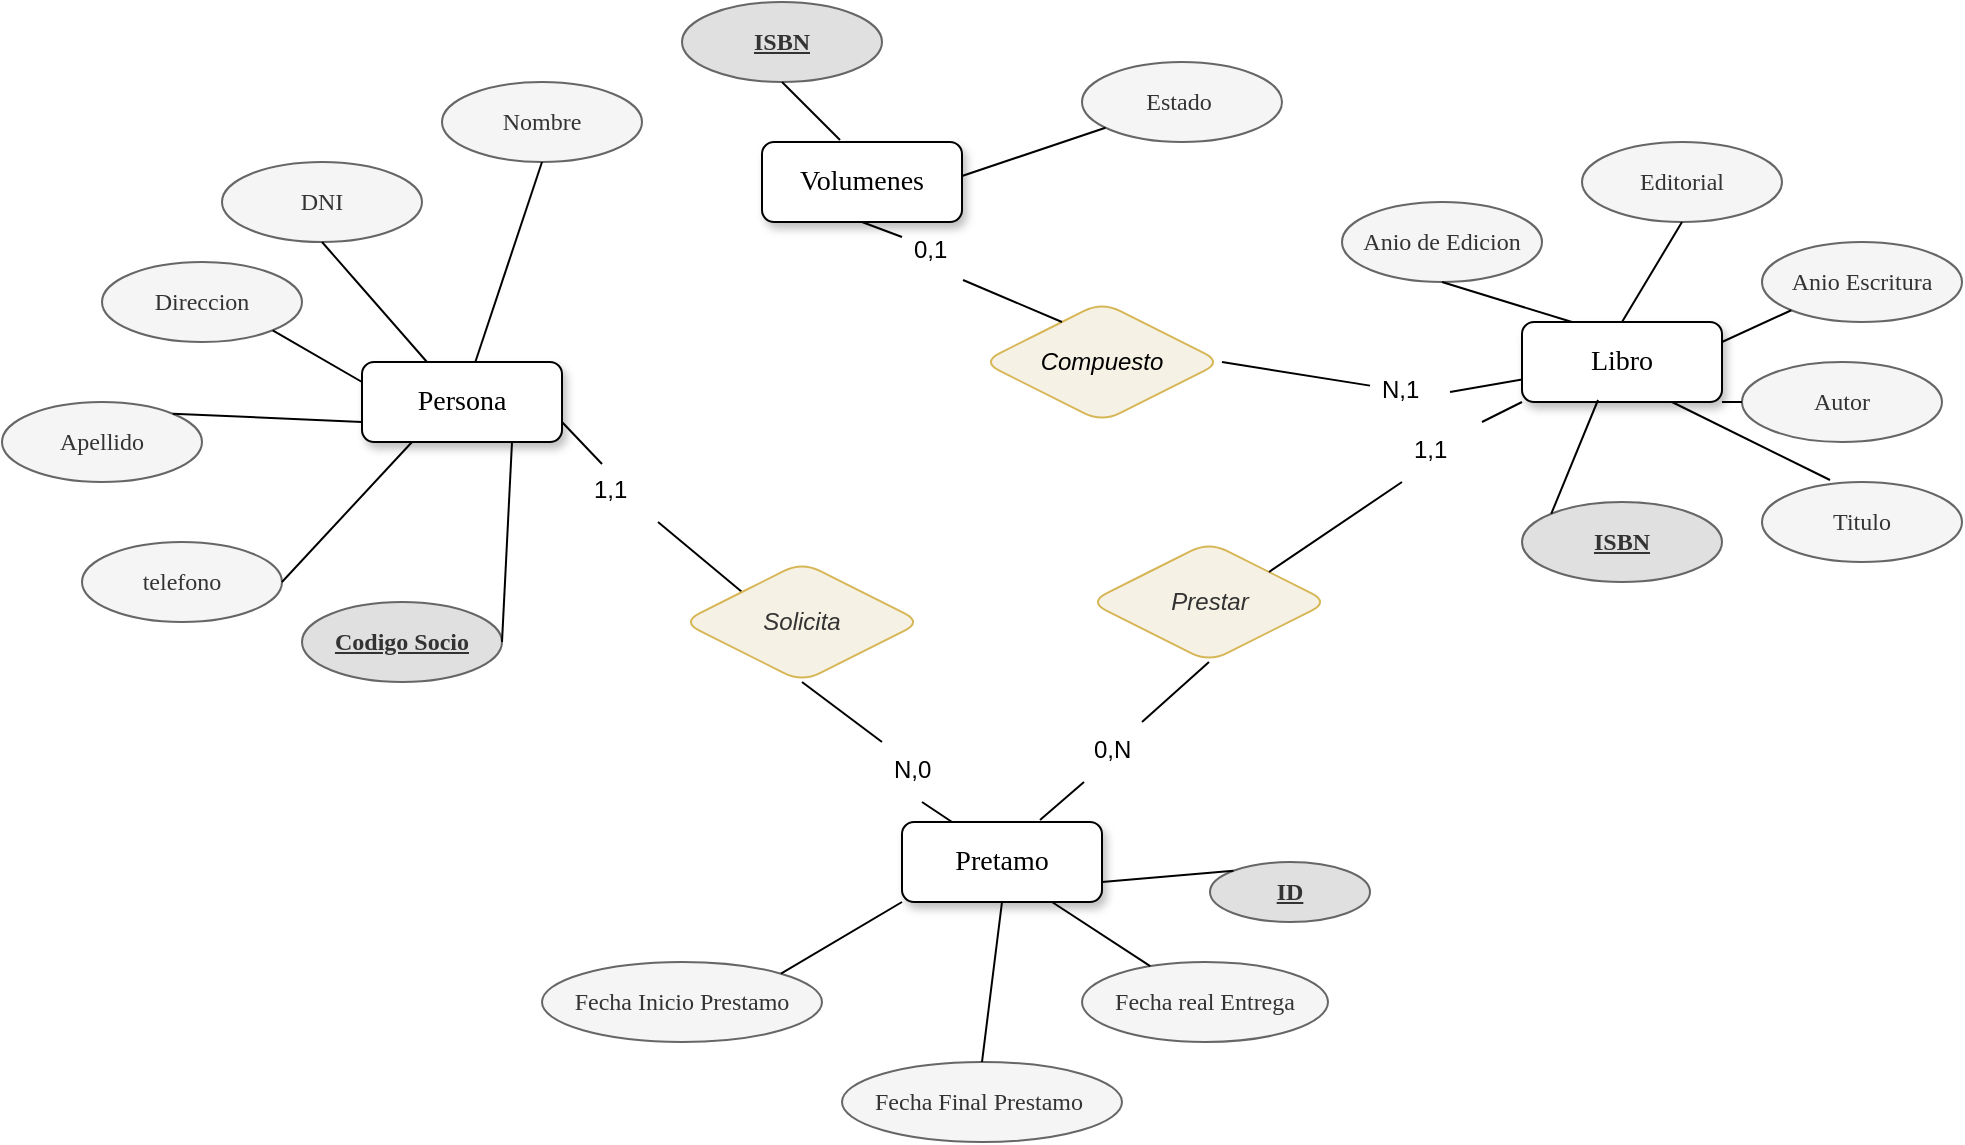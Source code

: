 <mxfile version="22.0.4" type="github">
  <diagram name="Página-1" id="GGuaCN20DpNZ9yj8Dpp0">
    <mxGraphModel dx="2213" dy="751" grid="1" gridSize="10" guides="1" tooltips="1" connect="1" arrows="1" fold="1" page="1" pageScale="1" pageWidth="827" pageHeight="1169" math="0" shadow="0">
      <root>
        <object label="" StyleMaza="" id="0">
          <mxCell />
        </object>
        <mxCell id="1" parent="0" />
        <mxCell id="nZIubDTmoYv-M2Z3KSqX-1" value="Persona" style="whiteSpace=wrap;html=1;align=center;fillStyle=auto;rounded=1;shadow=1;glass=0;strokeColor=default;labelBorderColor=none;labelBackgroundColor=none;fontSize=14;fontFamily=Comic Sans MS;" vertex="1" parent="1">
          <mxGeometry x="-90" y="390" width="100" height="40" as="geometry" />
        </mxCell>
        <mxCell id="nZIubDTmoYv-M2Z3KSqX-2" value="Libro" style="whiteSpace=wrap;html=1;align=center;rounded=1;shadow=1;labelBorderColor=none;labelBackgroundColor=none;fontSize=14;fontFamily=Comic Sans MS;" vertex="1" parent="1">
          <mxGeometry x="490" y="370" width="100" height="40" as="geometry" />
        </mxCell>
        <mxCell id="nZIubDTmoYv-M2Z3KSqX-3" value="Pretamo" style="whiteSpace=wrap;html=1;align=center;rounded=1;shadow=1;labelBorderColor=none;labelBackgroundColor=none;fontSize=14;fontFamily=Comic Sans MS;" vertex="1" parent="1">
          <mxGeometry x="180" y="620" width="100" height="40" as="geometry" />
        </mxCell>
        <mxCell id="nZIubDTmoYv-M2Z3KSqX-4" value="DNI" style="ellipse;whiteSpace=wrap;html=1;align=center;fillColor=#f5f5f5;fontColor=#333333;strokeColor=#666666;rounded=1;fontFamily=Comic Sans MS;" vertex="1" parent="1">
          <mxGeometry x="-160" y="290" width="100" height="40" as="geometry" />
        </mxCell>
        <mxCell id="nZIubDTmoYv-M2Z3KSqX-5" value="Codigo Socio" style="ellipse;whiteSpace=wrap;html=1;align=center;fontStyle=5;fillColor=#e0e0e0;fontColor=#333333;strokeColor=#666666;rounded=1;fontFamily=Comic Sans MS;" vertex="1" parent="1">
          <mxGeometry x="-120" y="510" width="100" height="40" as="geometry" />
        </mxCell>
        <mxCell id="nZIubDTmoYv-M2Z3KSqX-6" value="telefono" style="ellipse;whiteSpace=wrap;html=1;align=center;fillColor=#f5f5f5;fontColor=#333333;strokeColor=#666666;rounded=1;fontFamily=Comic Sans MS;" vertex="1" parent="1">
          <mxGeometry x="-230" y="480" width="100" height="40" as="geometry" />
        </mxCell>
        <mxCell id="nZIubDTmoYv-M2Z3KSqX-7" value="Direccion" style="ellipse;whiteSpace=wrap;html=1;align=center;fillColor=#f5f5f5;fontColor=#333333;strokeColor=#666666;rounded=1;fontFamily=Comic Sans MS;" vertex="1" parent="1">
          <mxGeometry x="-220" y="340" width="100" height="40" as="geometry" />
        </mxCell>
        <mxCell id="nZIubDTmoYv-M2Z3KSqX-8" value="Apellido" style="ellipse;whiteSpace=wrap;html=1;align=center;fillColor=#f5f5f5;fontColor=#333333;strokeColor=#666666;rounded=1;fontFamily=Comic Sans MS;" vertex="1" parent="1">
          <mxGeometry x="-270" y="410" width="100" height="40" as="geometry" />
        </mxCell>
        <mxCell id="nZIubDTmoYv-M2Z3KSqX-9" value="Nombre" style="ellipse;whiteSpace=wrap;html=1;align=center;fillColor=#f5f5f5;fontColor=#333333;strokeColor=#666666;rounded=1;fontFamily=Comic Sans MS;" vertex="1" parent="1">
          <mxGeometry x="-50" y="250" width="100" height="40" as="geometry" />
        </mxCell>
        <mxCell id="nZIubDTmoYv-M2Z3KSqX-10" value="Titulo" style="ellipse;whiteSpace=wrap;html=1;align=center;fillColor=#f5f5f5;strokeColor=#666666;fontColor=#333333;rounded=1;fontFamily=Comic Sans MS;" vertex="1" parent="1">
          <mxGeometry x="610" y="450" width="100" height="40" as="geometry" />
        </mxCell>
        <mxCell id="nZIubDTmoYv-M2Z3KSqX-11" value="Editorial" style="ellipse;whiteSpace=wrap;html=1;align=center;fillColor=#f5f5f5;strokeColor=#666666;fontColor=#333333;rounded=1;fontFamily=Comic Sans MS;" vertex="1" parent="1">
          <mxGeometry x="520" y="280" width="100" height="40" as="geometry" />
        </mxCell>
        <mxCell id="nZIubDTmoYv-M2Z3KSqX-12" value="Anio de Edicion" style="ellipse;whiteSpace=wrap;html=1;align=center;fillStyle=auto;strokeColor=#666666;fillColor=#f5f5f5;fontColor=#333333;rounded=1;fontFamily=Comic Sans MS;" vertex="1" parent="1">
          <mxGeometry x="400" y="310" width="100" height="40" as="geometry" />
        </mxCell>
        <mxCell id="nZIubDTmoYv-M2Z3KSqX-13" value="Autor" style="ellipse;whiteSpace=wrap;html=1;align=center;fillColor=#f5f5f5;strokeColor=#666666;fontColor=#333333;rounded=1;fontFamily=Comic Sans MS;" vertex="1" parent="1">
          <mxGeometry x="600" y="390" width="100" height="40" as="geometry" />
        </mxCell>
        <mxCell id="nZIubDTmoYv-M2Z3KSqX-14" value="ISBN" style="ellipse;whiteSpace=wrap;html=1;align=center;fontStyle=5;fillColor=#e0e0e0;strokeColor=#666666;fontColor=#333333;rounded=1;fontFamily=Comic Sans MS;" vertex="1" parent="1">
          <mxGeometry x="490" y="460" width="100" height="40" as="geometry" />
        </mxCell>
        <mxCell id="nZIubDTmoYv-M2Z3KSqX-15" value="Anio Escritura" style="ellipse;whiteSpace=wrap;html=1;align=center;fillColor=#f5f5f5;strokeColor=#666666;fontColor=#333333;rounded=1;fontFamily=Comic Sans MS;" vertex="1" parent="1">
          <mxGeometry x="610" y="330" width="100" height="40" as="geometry" />
        </mxCell>
        <mxCell id="nZIubDTmoYv-M2Z3KSqX-16" value="Fecha Inicio Prestamo" style="ellipse;whiteSpace=wrap;html=1;align=center;fillColor=#f5f5f5;strokeColor=#666666;fontColor=#333333;rounded=1;fontFamily=Comic Sans MS;" vertex="1" parent="1">
          <mxGeometry y="690" width="140" height="40" as="geometry" />
        </mxCell>
        <mxCell id="nZIubDTmoYv-M2Z3KSqX-17" value="Estado&amp;nbsp;" style="ellipse;whiteSpace=wrap;html=1;align=center;fillColor=#f5f5f5;fontColor=#333333;strokeColor=#666666;rounded=1;fontFamily=Comic Sans MS;" vertex="1" parent="1">
          <mxGeometry x="270" y="240" width="100" height="40" as="geometry" />
        </mxCell>
        <mxCell id="nZIubDTmoYv-M2Z3KSqX-18" value="Fecha Final Prestamo&amp;nbsp;" style="ellipse;whiteSpace=wrap;html=1;align=center;fillColor=#f5f5f5;strokeColor=#666666;fontColor=#333333;rounded=1;fontFamily=Comic Sans MS;" vertex="1" parent="1">
          <mxGeometry x="150" y="740" width="140" height="40" as="geometry" />
        </mxCell>
        <mxCell id="nZIubDTmoYv-M2Z3KSqX-19" value="Fecha real Entrega" style="ellipse;whiteSpace=wrap;html=1;align=center;fillColor=#f5f5f5;strokeColor=#666666;fontColor=#333333;rounded=1;fontFamily=Comic Sans MS;" vertex="1" parent="1">
          <mxGeometry x="270" y="690" width="123" height="40" as="geometry" />
        </mxCell>
        <mxCell id="nZIubDTmoYv-M2Z3KSqX-20" value="" style="endArrow=none;html=1;rounded=1;entryX=0.75;entryY=1;entryDx=0;entryDy=0;" edge="1" parent="1" source="nZIubDTmoYv-M2Z3KSqX-19" target="nZIubDTmoYv-M2Z3KSqX-3">
          <mxGeometry relative="1" as="geometry">
            <mxPoint x="330" y="490" as="sourcePoint" />
            <mxPoint x="250" y="670" as="targetPoint" />
          </mxGeometry>
        </mxCell>
        <mxCell id="nZIubDTmoYv-M2Z3KSqX-21" value="" style="endArrow=none;html=1;rounded=1;entryX=0;entryY=0;entryDx=0;entryDy=0;" edge="1" parent="1" source="nZIubDTmoYv-M2Z3KSqX-57" target="nZIubDTmoYv-M2Z3KSqX-25">
          <mxGeometry relative="1" as="geometry">
            <mxPoint x="250" y="620" as="sourcePoint" />
            <mxPoint x="50" y="510" as="targetPoint" />
          </mxGeometry>
        </mxCell>
        <mxCell id="nZIubDTmoYv-M2Z3KSqX-22" value="Prestar" style="shape=rhombus;perimeter=rhombusPerimeter;whiteSpace=wrap;html=1;align=center;fillColor=#f6f1e5;fontColor=#333333;strokeColor=#d6b656;fontStyle=2;rounded=1;" vertex="1" parent="1">
          <mxGeometry x="273.5" y="480" width="120" height="60" as="geometry" />
        </mxCell>
        <mxCell id="nZIubDTmoYv-M2Z3KSqX-23" value="" style="endArrow=none;html=1;rounded=1;entryX=0.5;entryY=1;entryDx=0;entryDy=0;" edge="1" parent="1" target="nZIubDTmoYv-M2Z3KSqX-22">
          <mxGeometry relative="1" as="geometry">
            <mxPoint x="300" y="570" as="sourcePoint" />
            <mxPoint x="480" y="610" as="targetPoint" />
          </mxGeometry>
        </mxCell>
        <mxCell id="nZIubDTmoYv-M2Z3KSqX-24" value="" style="endArrow=none;html=1;rounded=1;entryX=0;entryY=1;entryDx=0;entryDy=0;exitX=1;exitY=0;exitDx=0;exitDy=0;" edge="1" parent="1" source="nZIubDTmoYv-M2Z3KSqX-55" target="nZIubDTmoYv-M2Z3KSqX-2">
          <mxGeometry relative="1" as="geometry">
            <mxPoint x="320" y="610" as="sourcePoint" />
            <mxPoint x="480" y="610" as="targetPoint" />
          </mxGeometry>
        </mxCell>
        <mxCell id="nZIubDTmoYv-M2Z3KSqX-25" value="Solicita" style="shape=rhombus;perimeter=rhombusPerimeter;whiteSpace=wrap;html=1;align=center;fillColor=#f6f1e5;fontColor=#333333;strokeColor=#d6b656;fontStyle=2;rounded=1;" vertex="1" parent="1">
          <mxGeometry x="70" y="490" width="120" height="60" as="geometry" />
        </mxCell>
        <mxCell id="nZIubDTmoYv-M2Z3KSqX-26" value="" style="endArrow=none;html=1;rounded=1;exitX=0.5;exitY=1;exitDx=0;exitDy=0;entryX=0.25;entryY=0;entryDx=0;entryDy=0;" edge="1" parent="1" source="nZIubDTmoYv-M2Z3KSqX-61" target="nZIubDTmoYv-M2Z3KSqX-3">
          <mxGeometry relative="1" as="geometry">
            <mxPoint x="320" y="610" as="sourcePoint" />
            <mxPoint x="480" y="610" as="targetPoint" />
          </mxGeometry>
        </mxCell>
        <mxCell id="nZIubDTmoYv-M2Z3KSqX-27" value="ID" style="ellipse;whiteSpace=wrap;html=1;align=center;fontStyle=5;fillColor=#e0e0e0;strokeColor=#666666;fontColor=#333333;rounded=1;fontFamily=Comic Sans MS;" vertex="1" parent="1">
          <mxGeometry x="334" y="640" width="80" height="30" as="geometry" />
        </mxCell>
        <mxCell id="nZIubDTmoYv-M2Z3KSqX-28" value="" style="endArrow=none;html=1;rounded=1;entryX=0;entryY=0;entryDx=0;entryDy=0;exitX=1;exitY=0.75;exitDx=0;exitDy=0;" edge="1" parent="1" source="nZIubDTmoYv-M2Z3KSqX-3" target="nZIubDTmoYv-M2Z3KSqX-27">
          <mxGeometry relative="1" as="geometry">
            <mxPoint x="320" y="610" as="sourcePoint" />
            <mxPoint x="480" y="610" as="targetPoint" />
          </mxGeometry>
        </mxCell>
        <mxCell id="nZIubDTmoYv-M2Z3KSqX-29" value="" style="endArrow=none;html=1;rounded=1;exitX=1;exitY=0;exitDx=0;exitDy=0;entryX=0;entryY=1;entryDx=0;entryDy=0;" edge="1" parent="1" source="nZIubDTmoYv-M2Z3KSqX-16" target="nZIubDTmoYv-M2Z3KSqX-3">
          <mxGeometry relative="1" as="geometry">
            <mxPoint x="320" y="610" as="sourcePoint" />
            <mxPoint x="480" y="610" as="targetPoint" />
          </mxGeometry>
        </mxCell>
        <mxCell id="nZIubDTmoYv-M2Z3KSqX-30" value="" style="endArrow=none;html=1;rounded=1;exitX=0.5;exitY=0;exitDx=0;exitDy=0;entryX=0.5;entryY=1;entryDx=0;entryDy=0;" edge="1" parent="1" source="nZIubDTmoYv-M2Z3KSqX-18" target="nZIubDTmoYv-M2Z3KSqX-3">
          <mxGeometry relative="1" as="geometry">
            <mxPoint x="320" y="610" as="sourcePoint" />
            <mxPoint x="480" y="610" as="targetPoint" />
          </mxGeometry>
        </mxCell>
        <mxCell id="nZIubDTmoYv-M2Z3KSqX-31" value="" style="endArrow=none;html=1;rounded=1;exitX=0.5;exitY=1;exitDx=0;exitDy=0;" edge="1" parent="1" source="nZIubDTmoYv-M2Z3KSqX-9" target="nZIubDTmoYv-M2Z3KSqX-1">
          <mxGeometry relative="1" as="geometry">
            <mxPoint x="250" y="620" as="sourcePoint" />
            <mxPoint x="410" y="620" as="targetPoint" />
          </mxGeometry>
        </mxCell>
        <mxCell id="nZIubDTmoYv-M2Z3KSqX-32" value="" style="endArrow=none;html=1;rounded=1;exitX=0.5;exitY=1;exitDx=0;exitDy=0;" edge="1" parent="1" source="nZIubDTmoYv-M2Z3KSqX-4" target="nZIubDTmoYv-M2Z3KSqX-1">
          <mxGeometry relative="1" as="geometry">
            <mxPoint x="250" y="620" as="sourcePoint" />
            <mxPoint x="410" y="620" as="targetPoint" />
          </mxGeometry>
        </mxCell>
        <mxCell id="nZIubDTmoYv-M2Z3KSqX-33" value="" style="endArrow=none;html=1;rounded=1;exitX=1;exitY=1;exitDx=0;exitDy=0;entryX=0;entryY=0.25;entryDx=0;entryDy=0;" edge="1" parent="1" source="nZIubDTmoYv-M2Z3KSqX-7" target="nZIubDTmoYv-M2Z3KSqX-1">
          <mxGeometry relative="1" as="geometry">
            <mxPoint x="250" y="620" as="sourcePoint" />
            <mxPoint x="410" y="620" as="targetPoint" />
          </mxGeometry>
        </mxCell>
        <mxCell id="nZIubDTmoYv-M2Z3KSqX-34" value="" style="endArrow=none;html=1;rounded=1;exitX=1;exitY=0.5;exitDx=0;exitDy=0;entryX=0.75;entryY=1;entryDx=0;entryDy=0;" edge="1" parent="1" source="nZIubDTmoYv-M2Z3KSqX-5" target="nZIubDTmoYv-M2Z3KSqX-1">
          <mxGeometry relative="1" as="geometry">
            <mxPoint x="90" y="620" as="sourcePoint" />
            <mxPoint x="250" y="620" as="targetPoint" />
          </mxGeometry>
        </mxCell>
        <mxCell id="nZIubDTmoYv-M2Z3KSqX-35" value="" style="endArrow=none;html=1;rounded=1;exitX=1;exitY=0.5;exitDx=0;exitDy=0;entryX=0.25;entryY=1;entryDx=0;entryDy=0;" edge="1" parent="1" source="nZIubDTmoYv-M2Z3KSqX-6" target="nZIubDTmoYv-M2Z3KSqX-1">
          <mxGeometry relative="1" as="geometry">
            <mxPoint x="90" y="620" as="sourcePoint" />
            <mxPoint x="250" y="620" as="targetPoint" />
          </mxGeometry>
        </mxCell>
        <mxCell id="nZIubDTmoYv-M2Z3KSqX-36" value="" style="endArrow=none;html=1;rounded=1;exitX=1;exitY=0;exitDx=0;exitDy=0;entryX=0;entryY=0.75;entryDx=0;entryDy=0;" edge="1" parent="1" source="nZIubDTmoYv-M2Z3KSqX-8" target="nZIubDTmoYv-M2Z3KSqX-1">
          <mxGeometry relative="1" as="geometry">
            <mxPoint x="90" y="620" as="sourcePoint" />
            <mxPoint x="-90" y="430" as="targetPoint" />
          </mxGeometry>
        </mxCell>
        <mxCell id="nZIubDTmoYv-M2Z3KSqX-37" value="" style="endArrow=none;html=1;rounded=1;exitX=0.5;exitY=1;exitDx=0;exitDy=0;entryX=0.25;entryY=0;entryDx=0;entryDy=0;" edge="1" parent="1" source="nZIubDTmoYv-M2Z3KSqX-12" target="nZIubDTmoYv-M2Z3KSqX-2">
          <mxGeometry relative="1" as="geometry">
            <mxPoint x="160" y="610" as="sourcePoint" />
            <mxPoint x="320" y="610" as="targetPoint" />
          </mxGeometry>
        </mxCell>
        <mxCell id="nZIubDTmoYv-M2Z3KSqX-38" value="" style="endArrow=none;html=1;rounded=1;exitX=0.5;exitY=1;exitDx=0;exitDy=0;entryX=0.5;entryY=0;entryDx=0;entryDy=0;" edge="1" parent="1" source="nZIubDTmoYv-M2Z3KSqX-11" target="nZIubDTmoYv-M2Z3KSqX-2">
          <mxGeometry relative="1" as="geometry">
            <mxPoint x="160" y="610" as="sourcePoint" />
            <mxPoint x="500" y="370" as="targetPoint" />
          </mxGeometry>
        </mxCell>
        <mxCell id="nZIubDTmoYv-M2Z3KSqX-39" value="" style="endArrow=none;html=1;rounded=1;exitX=0;exitY=0;exitDx=0;exitDy=0;entryX=0.38;entryY=0.975;entryDx=0;entryDy=0;entryPerimeter=0;" edge="1" parent="1" source="nZIubDTmoYv-M2Z3KSqX-14" target="nZIubDTmoYv-M2Z3KSqX-2">
          <mxGeometry relative="1" as="geometry">
            <mxPoint x="160" y="610" as="sourcePoint" />
            <mxPoint x="520" y="380" as="targetPoint" />
          </mxGeometry>
        </mxCell>
        <mxCell id="nZIubDTmoYv-M2Z3KSqX-40" value="" style="endArrow=none;html=1;rounded=1;entryX=0;entryY=1;entryDx=0;entryDy=0;exitX=1;exitY=0.25;exitDx=0;exitDy=0;" edge="1" parent="1" source="nZIubDTmoYv-M2Z3KSqX-2" target="nZIubDTmoYv-M2Z3KSqX-15">
          <mxGeometry relative="1" as="geometry">
            <mxPoint x="160" y="610" as="sourcePoint" />
            <mxPoint x="320" y="610" as="targetPoint" />
          </mxGeometry>
        </mxCell>
        <mxCell id="nZIubDTmoYv-M2Z3KSqX-41" value="" style="endArrow=none;html=1;rounded=1;entryX=0.34;entryY=-0.025;entryDx=0;entryDy=0;entryPerimeter=0;exitX=0.75;exitY=1;exitDx=0;exitDy=0;" edge="1" parent="1" source="nZIubDTmoYv-M2Z3KSqX-2" target="nZIubDTmoYv-M2Z3KSqX-10">
          <mxGeometry relative="1" as="geometry">
            <mxPoint x="160" y="610" as="sourcePoint" />
            <mxPoint x="320" y="610" as="targetPoint" />
          </mxGeometry>
        </mxCell>
        <mxCell id="nZIubDTmoYv-M2Z3KSqX-42" value="" style="endArrow=none;html=1;rounded=1;entryX=0;entryY=0.5;entryDx=0;entryDy=0;exitX=1;exitY=1;exitDx=0;exitDy=0;" edge="1" parent="1" source="nZIubDTmoYv-M2Z3KSqX-2" target="nZIubDTmoYv-M2Z3KSqX-13">
          <mxGeometry relative="1" as="geometry">
            <mxPoint x="160" y="610" as="sourcePoint" />
            <mxPoint x="320" y="610" as="targetPoint" />
          </mxGeometry>
        </mxCell>
        <mxCell id="nZIubDTmoYv-M2Z3KSqX-43" value="Volumenes" style="whiteSpace=wrap;html=1;align=center;shadow=1;rounded=1;labelBorderColor=none;labelBackgroundColor=none;fontSize=14;fontFamily=Comic Sans MS;" vertex="1" parent="1">
          <mxGeometry x="110" y="280" width="100" height="40" as="geometry" />
        </mxCell>
        <mxCell id="nZIubDTmoYv-M2Z3KSqX-44" value="" style="endArrow=none;html=1;rounded=1;exitX=1;exitY=0.425;exitDx=0;exitDy=0;exitPerimeter=0;" edge="1" parent="1" source="nZIubDTmoYv-M2Z3KSqX-43" target="nZIubDTmoYv-M2Z3KSqX-17">
          <mxGeometry relative="1" as="geometry">
            <mxPoint x="160" y="610" as="sourcePoint" />
            <mxPoint x="320" y="610" as="targetPoint" />
          </mxGeometry>
        </mxCell>
        <mxCell id="nZIubDTmoYv-M2Z3KSqX-45" value="ISBN" style="ellipse;whiteSpace=wrap;html=1;align=center;fontStyle=5;fillColor=#e0e0e0;fontColor=#333333;strokeColor=#666666;rounded=1;fontFamily=Comic Sans MS;" vertex="1" parent="1">
          <mxGeometry x="70" y="210" width="100" height="40" as="geometry" />
        </mxCell>
        <mxCell id="nZIubDTmoYv-M2Z3KSqX-46" value="" style="endArrow=none;html=1;rounded=1;exitX=0.5;exitY=1;exitDx=0;exitDy=0;entryX=0.39;entryY=-0.025;entryDx=0;entryDy=0;entryPerimeter=0;" edge="1" parent="1" source="nZIubDTmoYv-M2Z3KSqX-45" target="nZIubDTmoYv-M2Z3KSqX-43">
          <mxGeometry relative="1" as="geometry">
            <mxPoint x="160" y="480" as="sourcePoint" />
            <mxPoint x="320" y="480" as="targetPoint" />
          </mxGeometry>
        </mxCell>
        <mxCell id="nZIubDTmoYv-M2Z3KSqX-47" value="Compuesto" style="shape=rhombus;perimeter=rhombusPerimeter;whiteSpace=wrap;html=1;align=center;fillColor=#f6f1e5;strokeColor=#d6b656;fontStyle=2;rounded=1;" vertex="1" parent="1">
          <mxGeometry x="220" y="360" width="120" height="60" as="geometry" />
        </mxCell>
        <mxCell id="nZIubDTmoYv-M2Z3KSqX-48" value="" style="endArrow=none;html=1;rounded=1;exitX=0.763;exitY=0.967;exitDx=0;exitDy=0;exitPerimeter=0;entryX=0.333;entryY=0.167;entryDx=0;entryDy=0;entryPerimeter=0;" edge="1" parent="1" source="nZIubDTmoYv-M2Z3KSqX-51" target="nZIubDTmoYv-M2Z3KSqX-47">
          <mxGeometry relative="1" as="geometry">
            <mxPoint x="252.02" y="350" as="sourcePoint" />
            <mxPoint x="249.077" y="391.038" as="targetPoint" />
          </mxGeometry>
        </mxCell>
        <mxCell id="nZIubDTmoYv-M2Z3KSqX-49" value="" style="endArrow=none;html=1;rounded=1;exitX=1;exitY=0.5;exitDx=0;exitDy=0;" edge="1" parent="1" source="nZIubDTmoYv-M2Z3KSqX-53" target="nZIubDTmoYv-M2Z3KSqX-2">
          <mxGeometry relative="1" as="geometry">
            <mxPoint x="160" y="480" as="sourcePoint" />
            <mxPoint x="320" y="480" as="targetPoint" />
          </mxGeometry>
        </mxCell>
        <mxCell id="nZIubDTmoYv-M2Z3KSqX-50" value="" style="endArrow=none;html=1;rounded=1;exitX=0.5;exitY=1;exitDx=0;exitDy=0;" edge="1" parent="1" source="nZIubDTmoYv-M2Z3KSqX-43" target="nZIubDTmoYv-M2Z3KSqX-51">
          <mxGeometry relative="1" as="geometry">
            <mxPoint x="310" y="300" as="sourcePoint" />
            <mxPoint x="250" y="390" as="targetPoint" />
          </mxGeometry>
        </mxCell>
        <mxCell id="nZIubDTmoYv-M2Z3KSqX-51" value="0,1" style="text;strokeColor=none;fillColor=none;spacingLeft=4;spacingRight=4;overflow=hidden;rotatable=0;points=[[0,0.5],[1,0.5]];portConstraint=eastwest;fontSize=12;whiteSpace=wrap;html=1;rounded=1;" vertex="1" parent="1">
          <mxGeometry x="180" y="320" width="40" height="30" as="geometry" />
        </mxCell>
        <mxCell id="nZIubDTmoYv-M2Z3KSqX-52" value="" style="endArrow=none;html=1;rounded=1;exitX=1;exitY=0.5;exitDx=0;exitDy=0;" edge="1" parent="1" source="nZIubDTmoYv-M2Z3KSqX-47" target="nZIubDTmoYv-M2Z3KSqX-53">
          <mxGeometry relative="1" as="geometry">
            <mxPoint x="310" y="420" as="sourcePoint" />
            <mxPoint x="460" y="405" as="targetPoint" />
          </mxGeometry>
        </mxCell>
        <mxCell id="nZIubDTmoYv-M2Z3KSqX-53" value="N,1" style="text;strokeColor=none;fillColor=none;spacingLeft=4;spacingRight=4;overflow=hidden;rotatable=0;points=[[0,0.5],[1,0.5]];portConstraint=eastwest;fontSize=12;whiteSpace=wrap;html=1;rounded=1;" vertex="1" parent="1">
          <mxGeometry x="414" y="390" width="40" height="30" as="geometry" />
        </mxCell>
        <mxCell id="nZIubDTmoYv-M2Z3KSqX-54" value="" style="endArrow=none;html=1;rounded=1;entryX=0;entryY=1;entryDx=0;entryDy=0;exitX=1;exitY=0;exitDx=0;exitDy=0;" edge="1" parent="1" source="nZIubDTmoYv-M2Z3KSqX-22" target="nZIubDTmoYv-M2Z3KSqX-55">
          <mxGeometry relative="1" as="geometry">
            <mxPoint x="367" y="505" as="sourcePoint" />
            <mxPoint x="460" y="420" as="targetPoint" />
          </mxGeometry>
        </mxCell>
        <mxCell id="nZIubDTmoYv-M2Z3KSqX-55" value="1,1" style="text;strokeColor=none;fillColor=none;spacingLeft=4;spacingRight=4;overflow=hidden;rotatable=0;points=[[0,0.5],[1,0.5]];portConstraint=eastwest;fontSize=12;whiteSpace=wrap;html=1;rounded=1;" vertex="1" parent="1">
          <mxGeometry x="430" y="420" width="40" height="30" as="geometry" />
        </mxCell>
        <mxCell id="nZIubDTmoYv-M2Z3KSqX-56" value="" style="endArrow=none;html=1;rounded=1;exitX=1;exitY=0.75;exitDx=0;exitDy=0;entryX=0.25;entryY=0.033;entryDx=0;entryDy=0;entryPerimeter=0;" edge="1" parent="1" source="nZIubDTmoYv-M2Z3KSqX-1" target="nZIubDTmoYv-M2Z3KSqX-57">
          <mxGeometry relative="1" as="geometry">
            <mxPoint x="10" y="420" as="sourcePoint" />
            <mxPoint x="110" y="515" as="targetPoint" />
          </mxGeometry>
        </mxCell>
        <mxCell id="nZIubDTmoYv-M2Z3KSqX-57" value="1,1" style="text;strokeColor=none;fillColor=none;spacingLeft=4;spacingRight=4;overflow=hidden;rotatable=0;points=[[0,0.5],[1,0.5]];portConstraint=eastwest;fontSize=12;whiteSpace=wrap;html=1;rounded=1;" vertex="1" parent="1">
          <mxGeometry x="20" y="440" width="40" height="30" as="geometry" />
        </mxCell>
        <mxCell id="nZIubDTmoYv-M2Z3KSqX-58" value="" style="endArrow=none;html=1;rounded=1;exitX=0.69;exitY=-0.025;exitDx=0;exitDy=0;exitPerimeter=0;entryX=0.025;entryY=1;entryDx=0;entryDy=0;entryPerimeter=0;" edge="1" parent="1" source="nZIubDTmoYv-M2Z3KSqX-3" target="nZIubDTmoYv-M2Z3KSqX-59">
          <mxGeometry relative="1" as="geometry">
            <mxPoint x="246" y="614" as="sourcePoint" />
            <mxPoint x="337" y="550" as="targetPoint" />
          </mxGeometry>
        </mxCell>
        <mxCell id="nZIubDTmoYv-M2Z3KSqX-59" value="0,N" style="text;strokeColor=none;fillColor=none;spacingLeft=4;spacingRight=4;overflow=hidden;rotatable=0;points=[[0,0.5],[1,0.5]];portConstraint=eastwest;fontSize=12;whiteSpace=wrap;html=1;rounded=1;" vertex="1" parent="1">
          <mxGeometry x="270" y="570" width="40" height="30" as="geometry" />
        </mxCell>
        <mxCell id="nZIubDTmoYv-M2Z3KSqX-60" value="" style="endArrow=none;html=1;rounded=1;exitX=0.5;exitY=1;exitDx=0;exitDy=0;entryX=0;entryY=0;entryDx=0;entryDy=0;entryPerimeter=0;" edge="1" parent="1" source="nZIubDTmoYv-M2Z3KSqX-25" target="nZIubDTmoYv-M2Z3KSqX-61">
          <mxGeometry relative="1" as="geometry">
            <mxPoint x="140" y="560" as="sourcePoint" />
            <mxPoint x="202" y="615" as="targetPoint" />
          </mxGeometry>
        </mxCell>
        <mxCell id="nZIubDTmoYv-M2Z3KSqX-61" value="N,0" style="text;strokeColor=none;fillColor=none;spacingLeft=4;spacingRight=4;overflow=hidden;rotatable=0;points=[[0,0.5],[1,0.5]];portConstraint=eastwest;fontSize=12;whiteSpace=wrap;html=1;rounded=1;" vertex="1" parent="1">
          <mxGeometry x="170" y="580" width="40" height="30" as="geometry" />
        </mxCell>
      </root>
    </mxGraphModel>
  </diagram>
</mxfile>
